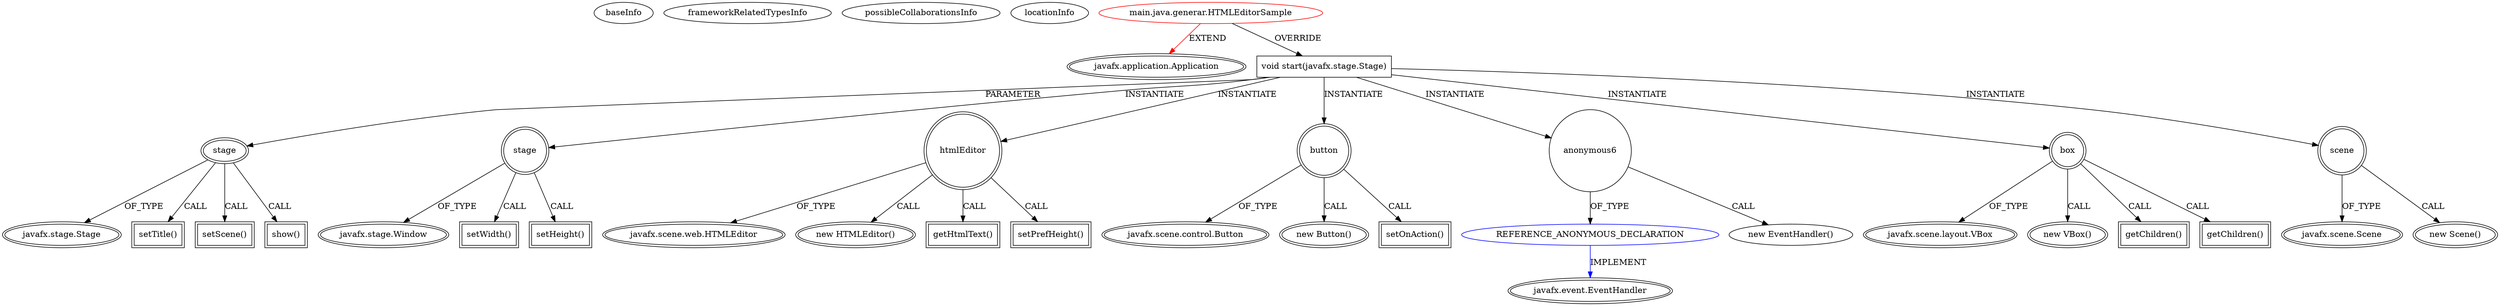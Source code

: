 digraph {
baseInfo[graphId=3847,category="extension_graph",isAnonymous=false,possibleRelation=true]
frameworkRelatedTypesInfo[0="javafx.application.Application"]
possibleCollaborationsInfo[0="3847~OVERRIDING_METHOD_DECLARATION-INSTANTIATION-~javafx.application.Application ~javafx.event.EventHandler ~false~true"]
locationInfo[projectName="pedrodonte-genjeefx",filePath="/pedrodonte-genjeefx/genjeefx-master/GenJeeFx/src/main/java/generar/HTMLEditorSample.java",contextSignature="HTMLEditorSample",graphId="3847"]
0[label="main.java.generar.HTMLEditorSample",vertexType="ROOT_CLIENT_CLASS_DECLARATION",isFrameworkType=false,color=red]
1[label="javafx.application.Application",vertexType="FRAMEWORK_CLASS_TYPE",isFrameworkType=true,peripheries=2]
2[label="void start(javafx.stage.Stage)",vertexType="OVERRIDING_METHOD_DECLARATION",isFrameworkType=false,shape=box]
3[label="stage",vertexType="PARAMETER_DECLARATION",isFrameworkType=true,peripheries=2]
4[label="javafx.stage.Stage",vertexType="FRAMEWORK_CLASS_TYPE",isFrameworkType=true,peripheries=2]
6[label="setTitle()",vertexType="INSIDE_CALL",isFrameworkType=true,peripheries=2,shape=box]
7[label="stage",vertexType="VARIABLE_EXPRESION",isFrameworkType=true,peripheries=2,shape=circle]
9[label="javafx.stage.Window",vertexType="FRAMEWORK_CLASS_TYPE",isFrameworkType=true,peripheries=2]
8[label="setWidth()",vertexType="INSIDE_CALL",isFrameworkType=true,peripheries=2,shape=box]
11[label="setHeight()",vertexType="INSIDE_CALL",isFrameworkType=true,peripheries=2,shape=box]
13[label="htmlEditor",vertexType="VARIABLE_EXPRESION",isFrameworkType=true,peripheries=2,shape=circle]
14[label="javafx.scene.web.HTMLEditor",vertexType="FRAMEWORK_CLASS_TYPE",isFrameworkType=true,peripheries=2]
12[label="new HTMLEditor()",vertexType="CONSTRUCTOR_CALL",isFrameworkType=true,peripheries=2]
16[label="button",vertexType="VARIABLE_EXPRESION",isFrameworkType=true,peripheries=2,shape=circle]
17[label="javafx.scene.control.Button",vertexType="FRAMEWORK_CLASS_TYPE",isFrameworkType=true,peripheries=2]
15[label="new Button()",vertexType="CONSTRUCTOR_CALL",isFrameworkType=true,peripheries=2]
19[label="setOnAction()",vertexType="INSIDE_CALL",isFrameworkType=true,peripheries=2,shape=box]
21[label="anonymous6",vertexType="VARIABLE_EXPRESION",isFrameworkType=false,shape=circle]
22[label="REFERENCE_ANONYMOUS_DECLARATION",vertexType="REFERENCE_ANONYMOUS_DECLARATION",isFrameworkType=false,color=blue]
23[label="javafx.event.EventHandler",vertexType="FRAMEWORK_INTERFACE_TYPE",isFrameworkType=true,peripheries=2]
20[label="new EventHandler()",vertexType="CONSTRUCTOR_CALL",isFrameworkType=false]
25[label="getHtmlText()",vertexType="INSIDE_CALL",isFrameworkType=true,peripheries=2,shape=box]
27[label="box",vertexType="VARIABLE_EXPRESION",isFrameworkType=true,peripheries=2,shape=circle]
28[label="javafx.scene.layout.VBox",vertexType="FRAMEWORK_CLASS_TYPE",isFrameworkType=true,peripheries=2]
26[label="new VBox()",vertexType="CONSTRUCTOR_CALL",isFrameworkType=true,peripheries=2]
30[label="getChildren()",vertexType="INSIDE_CALL",isFrameworkType=true,peripheries=2,shape=box]
32[label="getChildren()",vertexType="INSIDE_CALL",isFrameworkType=true,peripheries=2,shape=box]
34[label="setPrefHeight()",vertexType="INSIDE_CALL",isFrameworkType=true,peripheries=2,shape=box]
36[label="scene",vertexType="VARIABLE_EXPRESION",isFrameworkType=true,peripheries=2,shape=circle]
37[label="javafx.scene.Scene",vertexType="FRAMEWORK_CLASS_TYPE",isFrameworkType=true,peripheries=2]
35[label="new Scene()",vertexType="CONSTRUCTOR_CALL",isFrameworkType=true,peripheries=2]
39[label="setScene()",vertexType="INSIDE_CALL",isFrameworkType=true,peripheries=2,shape=box]
41[label="show()",vertexType="INSIDE_CALL",isFrameworkType=true,peripheries=2,shape=box]
0->1[label="EXTEND",color=red]
0->2[label="OVERRIDE"]
3->4[label="OF_TYPE"]
2->3[label="PARAMETER"]
3->6[label="CALL"]
2->7[label="INSTANTIATE"]
7->9[label="OF_TYPE"]
7->8[label="CALL"]
7->11[label="CALL"]
2->13[label="INSTANTIATE"]
13->14[label="OF_TYPE"]
13->12[label="CALL"]
2->16[label="INSTANTIATE"]
16->17[label="OF_TYPE"]
16->15[label="CALL"]
16->19[label="CALL"]
2->21[label="INSTANTIATE"]
22->23[label="IMPLEMENT",color=blue]
21->22[label="OF_TYPE"]
21->20[label="CALL"]
13->25[label="CALL"]
2->27[label="INSTANTIATE"]
27->28[label="OF_TYPE"]
27->26[label="CALL"]
27->30[label="CALL"]
27->32[label="CALL"]
13->34[label="CALL"]
2->36[label="INSTANTIATE"]
36->37[label="OF_TYPE"]
36->35[label="CALL"]
3->39[label="CALL"]
3->41[label="CALL"]
}
